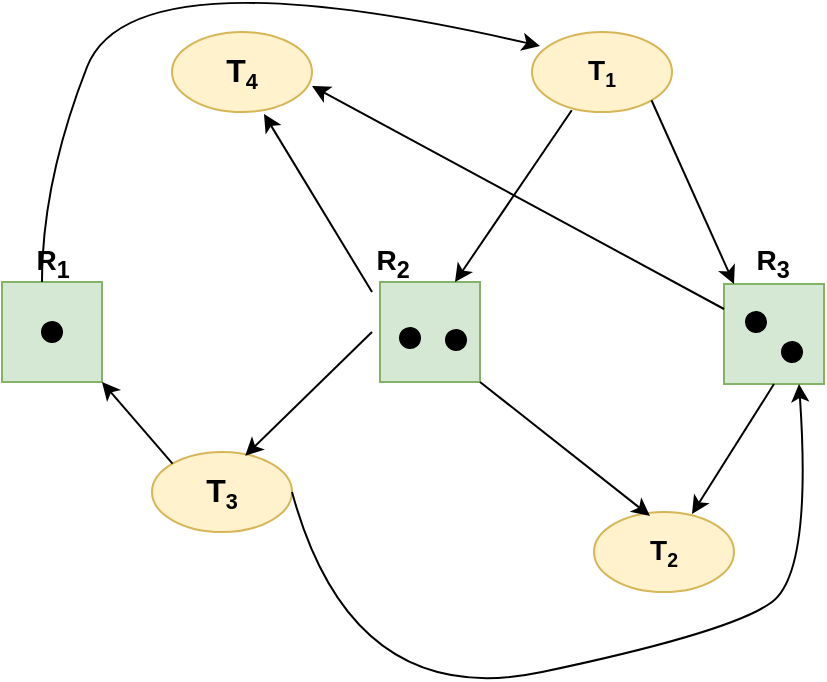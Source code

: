 <mxfile version="17.1.3" type="github">
  <diagram id="Vc2U3ieMGSlSjpI3HWe4" name="Page-1">
    <mxGraphModel dx="786" dy="545" grid="1" gridSize="10" guides="1" tooltips="1" connect="1" arrows="1" fold="1" page="1" pageScale="1" pageWidth="827" pageHeight="1169" math="0" shadow="0">
      <root>
        <mxCell id="0" />
        <mxCell id="1" parent="0" />
        <mxCell id="0g7858ayTAy2xBlj7Z5w-1" value="" style="whiteSpace=wrap;html=1;aspect=fixed;fillColor=#d5e8d4;strokeColor=#82b366;" vertex="1" parent="1">
          <mxGeometry x="576" y="266" width="50" height="50" as="geometry" />
        </mxCell>
        <mxCell id="0g7858ayTAy2xBlj7Z5w-2" value="" style="whiteSpace=wrap;html=1;aspect=fixed;fillColor=#d5e8d4;strokeColor=#82b366;" vertex="1" parent="1">
          <mxGeometry x="404" y="265" width="50" height="50" as="geometry" />
        </mxCell>
        <mxCell id="0g7858ayTAy2xBlj7Z5w-3" value="" style="whiteSpace=wrap;html=1;aspect=fixed;fillColor=#d5e8d4;strokeColor=#82b366;" vertex="1" parent="1">
          <mxGeometry x="215" y="265" width="50" height="50" as="geometry" />
        </mxCell>
        <mxCell id="0g7858ayTAy2xBlj7Z5w-4" value="&lt;font&gt;&lt;b&gt;&lt;span style=&quot;font-size: 14px&quot;&gt;T&lt;/span&gt;&lt;span style=&quot;font-size: 11.667px&quot;&gt;&lt;sub&gt;2&lt;/sub&gt;&lt;/span&gt;&lt;/b&gt;&lt;/font&gt;" style="ellipse;whiteSpace=wrap;html=1;fillColor=#fff2cc;strokeColor=#d6b656;" vertex="1" parent="1">
          <mxGeometry x="511" y="380" width="70" height="40" as="geometry" />
        </mxCell>
        <mxCell id="0g7858ayTAy2xBlj7Z5w-5" value="&lt;font&gt;&lt;b&gt;&lt;span style=&quot;font-size: 14px&quot;&gt;T&lt;/span&gt;&lt;span style=&quot;font-size: 11.667px&quot;&gt;&lt;sub&gt;1&lt;/sub&gt;&lt;/span&gt;&lt;/b&gt;&lt;/font&gt;" style="ellipse;whiteSpace=wrap;html=1;fillColor=#fff2cc;strokeColor=#d6b656;" vertex="1" parent="1">
          <mxGeometry x="480" y="140" width="70" height="40" as="geometry" />
        </mxCell>
        <mxCell id="0g7858ayTAy2xBlj7Z5w-6" value="" style="ellipse;whiteSpace=wrap;html=1;aspect=fixed;rotation=5;fillColor=#000000;" vertex="1" parent="1">
          <mxGeometry x="235" y="285" width="10" height="10" as="geometry" />
        </mxCell>
        <mxCell id="0g7858ayTAy2xBlj7Z5w-7" value="" style="ellipse;whiteSpace=wrap;html=1;aspect=fixed;rotation=5;fillColor=#000000;" vertex="1" parent="1">
          <mxGeometry x="414" y="288" width="10" height="10" as="geometry" />
        </mxCell>
        <mxCell id="0g7858ayTAy2xBlj7Z5w-8" value="" style="ellipse;whiteSpace=wrap;html=1;aspect=fixed;rotation=5;fillColor=#000000;" vertex="1" parent="1">
          <mxGeometry x="587" y="280" width="10" height="10" as="geometry" />
        </mxCell>
        <mxCell id="0g7858ayTAy2xBlj7Z5w-9" value="&lt;font style=&quot;font-size: 14px&quot;&gt;&lt;b&gt;R&lt;sub&gt;1&lt;/sub&gt;&lt;/b&gt;&lt;/font&gt;" style="text;html=1;align=center;verticalAlign=middle;resizable=0;points=[];autosize=1;strokeColor=none;fillColor=none;" vertex="1" parent="1">
          <mxGeometry x="225" y="245" width="30" height="20" as="geometry" />
        </mxCell>
        <mxCell id="0g7858ayTAy2xBlj7Z5w-10" value="&lt;font style=&quot;font-size: 14px&quot;&gt;&lt;b&gt;R&lt;sub&gt;2&lt;/sub&gt;&lt;/b&gt;&lt;/font&gt;" style="text;html=1;align=center;verticalAlign=middle;resizable=0;points=[];autosize=1;strokeColor=none;fillColor=none;perimeterSpacing=1;" vertex="1" parent="1">
          <mxGeometry x="395" y="245" width="30" height="20" as="geometry" />
        </mxCell>
        <mxCell id="0g7858ayTAy2xBlj7Z5w-11" value="&lt;font style=&quot;font-size: 14px&quot;&gt;&lt;b&gt;R&lt;sub&gt;3&lt;/sub&gt;&lt;/b&gt;&lt;/font&gt;" style="text;html=1;align=center;verticalAlign=middle;resizable=0;points=[];autosize=1;strokeColor=none;fillColor=none;" vertex="1" parent="1">
          <mxGeometry x="585" y="245" width="30" height="20" as="geometry" />
        </mxCell>
        <mxCell id="0g7858ayTAy2xBlj7Z5w-12" value="" style="endArrow=classic;html=1;rounded=0;fontSize=14;exitX=1;exitY=1;exitDx=0;exitDy=0;entryX=-0.133;entryY=1.05;entryDx=0;entryDy=0;entryPerimeter=0;" edge="1" parent="1" source="0g7858ayTAy2xBlj7Z5w-5" target="0g7858ayTAy2xBlj7Z5w-11">
          <mxGeometry width="50" height="50" relative="1" as="geometry">
            <mxPoint x="380" y="310" as="sourcePoint" />
            <mxPoint x="570" y="280" as="targetPoint" />
          </mxGeometry>
        </mxCell>
        <mxCell id="0g7858ayTAy2xBlj7Z5w-15" value="" style="endArrow=classic;html=1;rounded=0;fontSize=14;entryX=0.7;entryY=0.025;entryDx=0;entryDy=0;entryPerimeter=0;exitX=0.5;exitY=1;exitDx=0;exitDy=0;" edge="1" parent="1" source="0g7858ayTAy2xBlj7Z5w-1" target="0g7858ayTAy2xBlj7Z5w-4">
          <mxGeometry width="50" height="50" relative="1" as="geometry">
            <mxPoint x="380" y="310" as="sourcePoint" />
            <mxPoint x="430" y="260" as="targetPoint" />
          </mxGeometry>
        </mxCell>
        <mxCell id="0g7858ayTAy2xBlj7Z5w-17" value="&lt;font&gt;&lt;b&gt;&lt;font size=&quot;3&quot;&gt;T&lt;/font&gt;&lt;font size=&quot;2&quot;&gt;&lt;sub&gt;3&lt;/sub&gt;&lt;/font&gt;&lt;/b&gt;&lt;/font&gt;" style="ellipse;whiteSpace=wrap;html=1;fillColor=#fff2cc;strokeColor=#d6b656;" vertex="1" parent="1">
          <mxGeometry x="290" y="350" width="70" height="40" as="geometry" />
        </mxCell>
        <mxCell id="0g7858ayTAy2xBlj7Z5w-20" value="" style="ellipse;whiteSpace=wrap;html=1;aspect=fixed;rotation=5;fillColor=#000000;" vertex="1" parent="1">
          <mxGeometry x="437" y="289" width="10" height="10" as="geometry" />
        </mxCell>
        <mxCell id="0g7858ayTAy2xBlj7Z5w-21" value="" style="ellipse;whiteSpace=wrap;html=1;aspect=fixed;rotation=5;fillColor=#000000;" vertex="1" parent="1">
          <mxGeometry x="605" y="295" width="10" height="10" as="geometry" />
        </mxCell>
        <mxCell id="0g7858ayTAy2xBlj7Z5w-23" value="&lt;font&gt;&lt;b&gt;&lt;font size=&quot;3&quot;&gt;T&lt;/font&gt;&lt;font size=&quot;2&quot;&gt;&lt;sub&gt;4&lt;/sub&gt;&lt;/font&gt;&lt;/b&gt;&lt;/font&gt;" style="ellipse;whiteSpace=wrap;html=1;fillColor=#fff2cc;strokeColor=#d6b656;" vertex="1" parent="1">
          <mxGeometry x="300" y="140" width="70" height="40" as="geometry" />
        </mxCell>
        <mxCell id="0g7858ayTAy2xBlj7Z5w-24" value="" style="endArrow=classic;html=1;rounded=0;fontSize=14;exitX=1;exitY=1;exitDx=0;exitDy=0;entryX=0.75;entryY=0;entryDx=0;entryDy=0;" edge="1" parent="1" target="0g7858ayTAy2xBlj7Z5w-2">
          <mxGeometry width="50" height="50" relative="1" as="geometry">
            <mxPoint x="499.879" y="179.142" as="sourcePoint" />
            <mxPoint x="530.13" y="285" as="targetPoint" />
          </mxGeometry>
        </mxCell>
        <mxCell id="0g7858ayTAy2xBlj7Z5w-25" value="" style="endArrow=classic;html=1;rounded=0;entryX=0.657;entryY=1.025;entryDx=0;entryDy=0;entryPerimeter=0;" edge="1" parent="1" target="0g7858ayTAy2xBlj7Z5w-23">
          <mxGeometry width="50" height="50" relative="1" as="geometry">
            <mxPoint x="400" y="270" as="sourcePoint" />
            <mxPoint x="350" y="210" as="targetPoint" />
          </mxGeometry>
        </mxCell>
        <mxCell id="0g7858ayTAy2xBlj7Z5w-26" value="" style="endArrow=classic;html=1;rounded=0;fontSize=14;entryX=0.4;entryY=0.05;entryDx=0;entryDy=0;entryPerimeter=0;exitX=1;exitY=1;exitDx=0;exitDy=0;" edge="1" parent="1" source="0g7858ayTAy2xBlj7Z5w-2" target="0g7858ayTAy2xBlj7Z5w-4">
          <mxGeometry width="50" height="50" relative="1" as="geometry">
            <mxPoint x="460" y="300" as="sourcePoint" />
            <mxPoint x="580" y="290" as="targetPoint" />
          </mxGeometry>
        </mxCell>
        <mxCell id="0g7858ayTAy2xBlj7Z5w-27" value="" style="endArrow=classic;html=1;rounded=0;fontSize=14;entryX=1;entryY=1;entryDx=0;entryDy=0;exitX=0;exitY=0;exitDx=0;exitDy=0;" edge="1" parent="1" source="0g7858ayTAy2xBlj7Z5w-17" target="0g7858ayTAy2xBlj7Z5w-3">
          <mxGeometry width="50" height="50" relative="1" as="geometry">
            <mxPoint x="344.03" y="359" as="sourcePoint" />
            <mxPoint x="414" y="300" as="targetPoint" />
          </mxGeometry>
        </mxCell>
        <mxCell id="0g7858ayTAy2xBlj7Z5w-30" value="" style="endArrow=classic;html=1;rounded=0;entryX=1;entryY=0.675;entryDx=0;entryDy=0;entryPerimeter=0;exitX=0;exitY=0.25;exitDx=0;exitDy=0;" edge="1" parent="1" source="0g7858ayTAy2xBlj7Z5w-1" target="0g7858ayTAy2xBlj7Z5w-23">
          <mxGeometry width="50" height="50" relative="1" as="geometry">
            <mxPoint x="570" y="280" as="sourcePoint" />
            <mxPoint x="420" y="120" as="targetPoint" />
          </mxGeometry>
        </mxCell>
        <mxCell id="0g7858ayTAy2xBlj7Z5w-31" value="" style="curved=1;endArrow=classic;html=1;rounded=0;entryX=0.057;entryY=0.175;entryDx=0;entryDy=0;entryPerimeter=0;" edge="1" parent="1" target="0g7858ayTAy2xBlj7Z5w-5">
          <mxGeometry width="50" height="50" relative="1" as="geometry">
            <mxPoint x="235" y="265" as="sourcePoint" />
            <mxPoint x="285" y="60" as="targetPoint" />
            <Array as="points">
              <mxPoint x="235" y="215" />
              <mxPoint x="280" y="100" />
            </Array>
          </mxGeometry>
        </mxCell>
        <mxCell id="0g7858ayTAy2xBlj7Z5w-35" value="" style="curved=1;endArrow=classic;html=1;rounded=0;entryX=0.75;entryY=1;entryDx=0;entryDy=0;" edge="1" parent="1" target="0g7858ayTAy2xBlj7Z5w-1">
          <mxGeometry width="50" height="50" relative="1" as="geometry">
            <mxPoint x="360" y="370" as="sourcePoint" />
            <mxPoint x="410" y="320" as="targetPoint" />
            <Array as="points">
              <mxPoint x="390" y="480" />
              <mxPoint x="580" y="440" />
              <mxPoint x="620" y="410" />
            </Array>
          </mxGeometry>
        </mxCell>
        <mxCell id="0g7858ayTAy2xBlj7Z5w-36" value="" style="endArrow=classic;html=1;rounded=0;fontSize=14;entryX=0.75;entryY=0;entryDx=0;entryDy=0;" edge="1" parent="1">
          <mxGeometry width="50" height="50" relative="1" as="geometry">
            <mxPoint x="400" y="290" as="sourcePoint" />
            <mxPoint x="336.62" y="351.86" as="targetPoint" />
          </mxGeometry>
        </mxCell>
      </root>
    </mxGraphModel>
  </diagram>
</mxfile>
